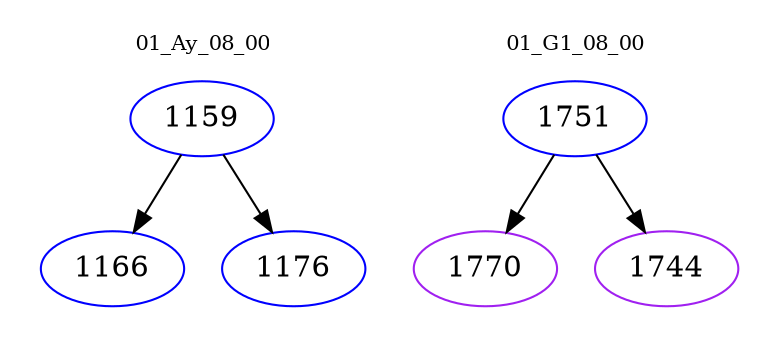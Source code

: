 digraph{
subgraph cluster_0 {
color = white
label = "01_Ay_08_00";
fontsize=10;
T0_1159 [label="1159", color="blue"]
T0_1159 -> T0_1166 [color="black"]
T0_1166 [label="1166", color="blue"]
T0_1159 -> T0_1176 [color="black"]
T0_1176 [label="1176", color="blue"]
}
subgraph cluster_1 {
color = white
label = "01_G1_08_00";
fontsize=10;
T1_1751 [label="1751", color="blue"]
T1_1751 -> T1_1770 [color="black"]
T1_1770 [label="1770", color="purple"]
T1_1751 -> T1_1744 [color="black"]
T1_1744 [label="1744", color="purple"]
}
}
